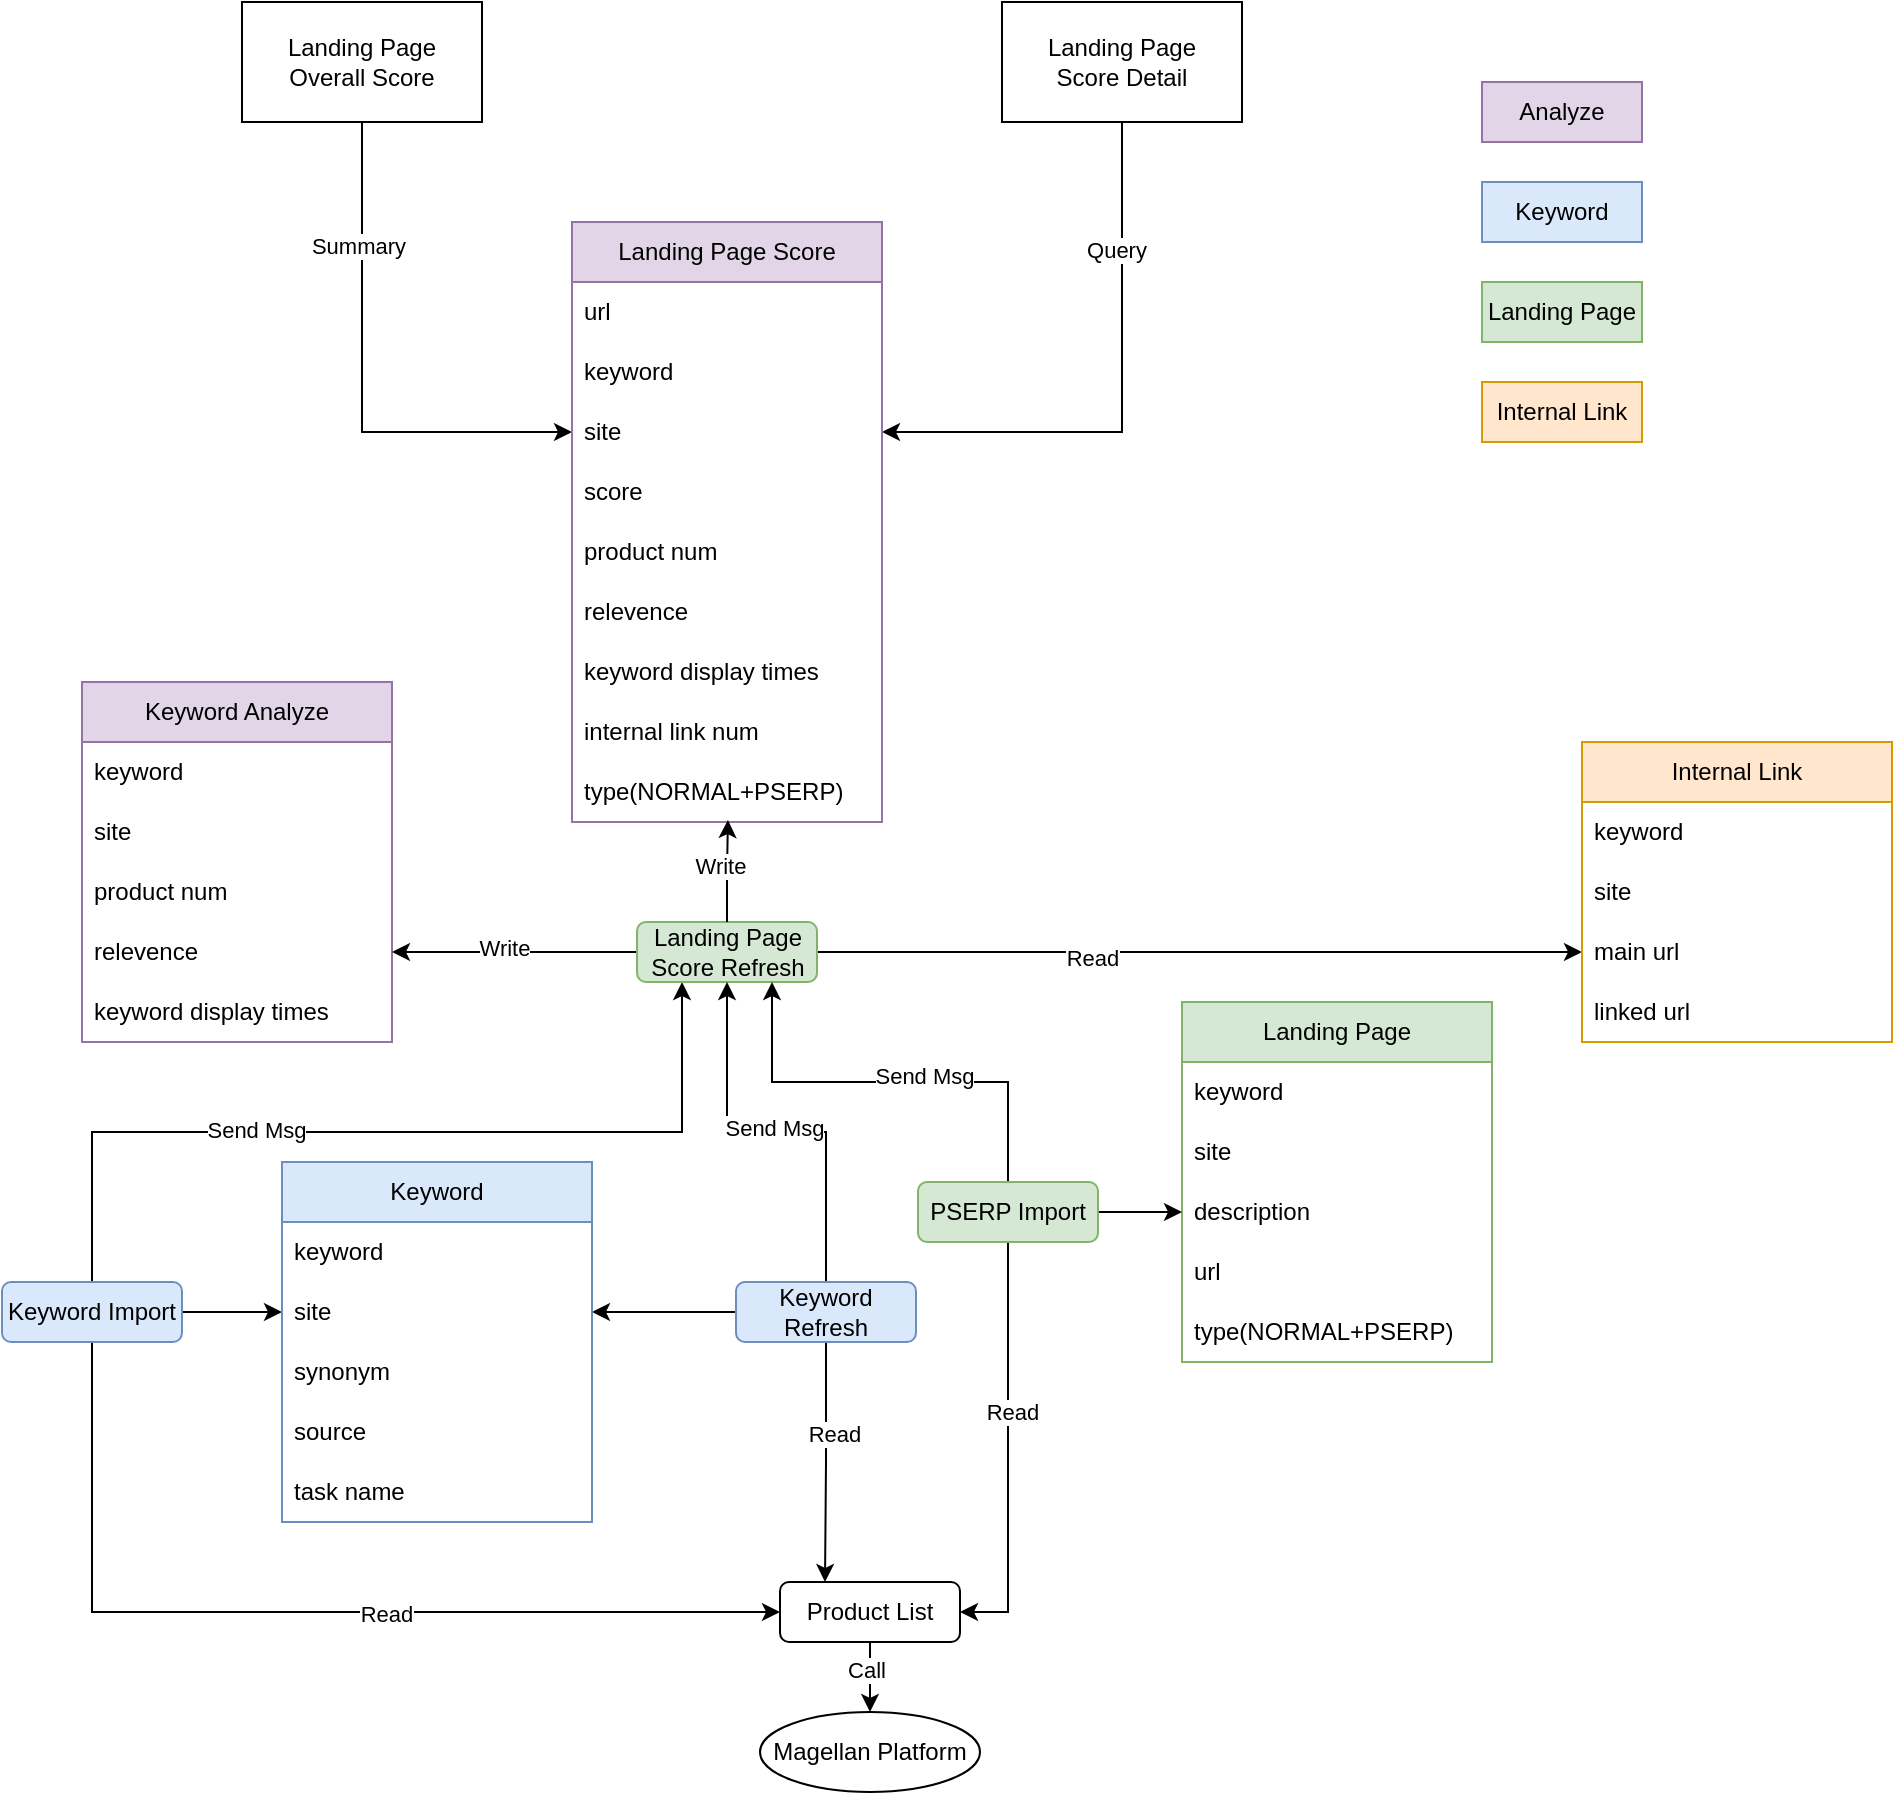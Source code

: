 <mxfile version="24.5.5" type="github">
  <diagram name="第 1 页" id="OEkk2NK1DtaFm7Vaiwa0">
    <mxGraphModel dx="2261" dy="1842" grid="1" gridSize="10" guides="1" tooltips="1" connect="1" arrows="1" fold="1" page="1" pageScale="1" pageWidth="827" pageHeight="1169" math="0" shadow="0">
      <root>
        <mxCell id="0" />
        <mxCell id="1" parent="0" />
        <mxCell id="KU0-YEUha7SOTbGTqwY7-40" style="edgeStyle=orthogonalEdgeStyle;rounded=0;orthogonalLoop=1;jettySize=auto;html=1;exitX=1;exitY=0.5;exitDx=0;exitDy=0;entryX=0;entryY=0.5;entryDx=0;entryDy=0;" edge="1" parent="1" source="_38UN1bSElnnlys52ko4-7" target="rbzPLPuLKjnH79Xls7Ae-63">
          <mxGeometry relative="1" as="geometry" />
        </mxCell>
        <mxCell id="KU0-YEUha7SOTbGTqwY7-43" style="edgeStyle=orthogonalEdgeStyle;rounded=0;orthogonalLoop=1;jettySize=auto;html=1;exitX=0.5;exitY=1;exitDx=0;exitDy=0;entryX=0;entryY=0.5;entryDx=0;entryDy=0;" edge="1" parent="1" source="_38UN1bSElnnlys52ko4-7" target="_38UN1bSElnnlys52ko4-12">
          <mxGeometry relative="1" as="geometry" />
        </mxCell>
        <mxCell id="KU0-YEUha7SOTbGTqwY7-68" value="Read" style="edgeLabel;html=1;align=center;verticalAlign=middle;resizable=0;points=[];" vertex="1" connectable="0" parent="KU0-YEUha7SOTbGTqwY7-43">
          <mxGeometry x="0.175" relative="1" as="geometry">
            <mxPoint y="1" as="offset" />
          </mxGeometry>
        </mxCell>
        <mxCell id="KU0-YEUha7SOTbGTqwY7-48" style="edgeStyle=orthogonalEdgeStyle;rounded=0;orthogonalLoop=1;jettySize=auto;html=1;exitX=0.5;exitY=0;exitDx=0;exitDy=0;entryX=0.25;entryY=1;entryDx=0;entryDy=0;" edge="1" parent="1" source="_38UN1bSElnnlys52ko4-7" target="rbzPLPuLKjnH79Xls7Ae-17">
          <mxGeometry relative="1" as="geometry" />
        </mxCell>
        <mxCell id="KU0-YEUha7SOTbGTqwY7-65" value="Send Msg" style="edgeLabel;html=1;align=center;verticalAlign=middle;resizable=0;points=[];" vertex="1" connectable="0" parent="KU0-YEUha7SOTbGTqwY7-48">
          <mxGeometry x="-0.297" y="1" relative="1" as="geometry">
            <mxPoint as="offset" />
          </mxGeometry>
        </mxCell>
        <mxCell id="_38UN1bSElnnlys52ko4-7" value="Keyword Import" style="rounded=1;whiteSpace=wrap;html=1;fillColor=#dae8fc;strokeColor=#6c8ebf;" parent="1" vertex="1">
          <mxGeometry x="-20" y="330" width="90" height="30" as="geometry" />
        </mxCell>
        <mxCell id="rbzPLPuLKjnH79Xls7Ae-16" style="edgeStyle=orthogonalEdgeStyle;rounded=0;orthogonalLoop=1;jettySize=auto;html=1;exitX=0.5;exitY=1;exitDx=0;exitDy=0;entryX=0.5;entryY=0;entryDx=0;entryDy=0;" parent="1" source="_38UN1bSElnnlys52ko4-12" target="_38UN1bSElnnlys52ko4-13" edge="1">
          <mxGeometry relative="1" as="geometry" />
        </mxCell>
        <mxCell id="rbzPLPuLKjnH79Xls7Ae-108" value="Call" style="edgeLabel;html=1;align=center;verticalAlign=middle;resizable=0;points=[];" parent="rbzPLPuLKjnH79Xls7Ae-16" vertex="1" connectable="0">
          <mxGeometry x="-0.225" y="-2" relative="1" as="geometry">
            <mxPoint as="offset" />
          </mxGeometry>
        </mxCell>
        <mxCell id="_38UN1bSElnnlys52ko4-12" value="Product List" style="rounded=1;whiteSpace=wrap;html=1;" parent="1" vertex="1">
          <mxGeometry x="369" y="480" width="90" height="30" as="geometry" />
        </mxCell>
        <mxCell id="_38UN1bSElnnlys52ko4-13" value="Magellan Platform" style="ellipse;whiteSpace=wrap;html=1;" parent="1" vertex="1">
          <mxGeometry x="359" y="545" width="110" height="40" as="geometry" />
        </mxCell>
        <mxCell id="KU0-YEUha7SOTbGTqwY7-57" style="edgeStyle=orthogonalEdgeStyle;rounded=0;orthogonalLoop=1;jettySize=auto;html=1;exitX=0.5;exitY=1;exitDx=0;exitDy=0;entryX=0;entryY=0.5;entryDx=0;entryDy=0;" edge="1" parent="1" source="rbzPLPuLKjnH79Xls7Ae-2" target="rbzPLPuLKjnH79Xls7Ae-26">
          <mxGeometry relative="1" as="geometry" />
        </mxCell>
        <mxCell id="KU0-YEUha7SOTbGTqwY7-59" value="Summary" style="edgeLabel;html=1;align=center;verticalAlign=middle;resizable=0;points=[];" vertex="1" connectable="0" parent="KU0-YEUha7SOTbGTqwY7-57">
          <mxGeometry x="-0.523" y="-2" relative="1" as="geometry">
            <mxPoint as="offset" />
          </mxGeometry>
        </mxCell>
        <mxCell id="rbzPLPuLKjnH79Xls7Ae-2" value="&lt;div&gt;Landing Page&lt;/div&gt;Overall Score" style="rounded=0;whiteSpace=wrap;html=1;" parent="1" vertex="1">
          <mxGeometry x="100" y="-310" width="120" height="60" as="geometry" />
        </mxCell>
        <mxCell id="KU0-YEUha7SOTbGTqwY7-58" style="edgeStyle=orthogonalEdgeStyle;rounded=0;orthogonalLoop=1;jettySize=auto;html=1;exitX=0.5;exitY=1;exitDx=0;exitDy=0;entryX=1;entryY=0.5;entryDx=0;entryDy=0;" edge="1" parent="1" source="rbzPLPuLKjnH79Xls7Ae-3" target="rbzPLPuLKjnH79Xls7Ae-26">
          <mxGeometry relative="1" as="geometry" />
        </mxCell>
        <mxCell id="KU0-YEUha7SOTbGTqwY7-60" value="Query" style="edgeLabel;html=1;align=center;verticalAlign=middle;resizable=0;points=[];" vertex="1" connectable="0" parent="KU0-YEUha7SOTbGTqwY7-58">
          <mxGeometry x="-0.534" y="-3" relative="1" as="geometry">
            <mxPoint as="offset" />
          </mxGeometry>
        </mxCell>
        <mxCell id="rbzPLPuLKjnH79Xls7Ae-3" value="&lt;div&gt;&lt;div&gt;Landing Page&lt;/div&gt;&lt;/div&gt;Score Detail" style="rounded=0;whiteSpace=wrap;html=1;" parent="1" vertex="1">
          <mxGeometry x="480" y="-310" width="120" height="60" as="geometry" />
        </mxCell>
        <mxCell id="rbzPLPuLKjnH79Xls7Ae-4" value="Landing Page Score" style="swimlane;fontStyle=0;childLayout=stackLayout;horizontal=1;startSize=30;horizontalStack=0;resizeParent=1;resizeParentMax=0;resizeLast=0;collapsible=1;marginBottom=0;whiteSpace=wrap;html=1;fillColor=#e1d5e7;strokeColor=#9673a6;" parent="1" vertex="1">
          <mxGeometry x="265" y="-200" width="155" height="300" as="geometry" />
        </mxCell>
        <mxCell id="rbzPLPuLKjnH79Xls7Ae-5" value="url" style="text;strokeColor=none;fillColor=none;align=left;verticalAlign=middle;spacingLeft=4;spacingRight=4;overflow=hidden;points=[[0,0.5],[1,0.5]];portConstraint=eastwest;rotatable=0;whiteSpace=wrap;html=1;" parent="rbzPLPuLKjnH79Xls7Ae-4" vertex="1">
          <mxGeometry y="30" width="155" height="30" as="geometry" />
        </mxCell>
        <mxCell id="rbzPLPuLKjnH79Xls7Ae-25" value="keyword" style="text;strokeColor=none;fillColor=none;align=left;verticalAlign=middle;spacingLeft=4;spacingRight=4;overflow=hidden;points=[[0,0.5],[1,0.5]];portConstraint=eastwest;rotatable=0;whiteSpace=wrap;html=1;" parent="rbzPLPuLKjnH79Xls7Ae-4" vertex="1">
          <mxGeometry y="60" width="155" height="30" as="geometry" />
        </mxCell>
        <mxCell id="rbzPLPuLKjnH79Xls7Ae-26" value="site" style="text;strokeColor=none;fillColor=none;align=left;verticalAlign=middle;spacingLeft=4;spacingRight=4;overflow=hidden;points=[[0,0.5],[1,0.5]];portConstraint=eastwest;rotatable=0;whiteSpace=wrap;html=1;" parent="rbzPLPuLKjnH79Xls7Ae-4" vertex="1">
          <mxGeometry y="90" width="155" height="30" as="geometry" />
        </mxCell>
        <mxCell id="rbzPLPuLKjnH79Xls7Ae-96" value="score" style="text;strokeColor=none;fillColor=none;align=left;verticalAlign=middle;spacingLeft=4;spacingRight=4;overflow=hidden;points=[[0,0.5],[1,0.5]];portConstraint=eastwest;rotatable=0;whiteSpace=wrap;html=1;" parent="rbzPLPuLKjnH79Xls7Ae-4" vertex="1">
          <mxGeometry y="120" width="155" height="30" as="geometry" />
        </mxCell>
        <mxCell id="rbzPLPuLKjnH79Xls7Ae-6" value="product num" style="text;strokeColor=none;fillColor=none;align=left;verticalAlign=middle;spacingLeft=4;spacingRight=4;overflow=hidden;points=[[0,0.5],[1,0.5]];portConstraint=eastwest;rotatable=0;whiteSpace=wrap;html=1;" parent="rbzPLPuLKjnH79Xls7Ae-4" vertex="1">
          <mxGeometry y="150" width="155" height="30" as="geometry" />
        </mxCell>
        <mxCell id="rbzPLPuLKjnH79Xls7Ae-7" value="relevence" style="text;strokeColor=none;fillColor=none;align=left;verticalAlign=middle;spacingLeft=4;spacingRight=4;overflow=hidden;points=[[0,0.5],[1,0.5]];portConstraint=eastwest;rotatable=0;whiteSpace=wrap;html=1;" parent="rbzPLPuLKjnH79Xls7Ae-4" vertex="1">
          <mxGeometry y="180" width="155" height="30" as="geometry" />
        </mxCell>
        <mxCell id="rbzPLPuLKjnH79Xls7Ae-8" value="keyword display times" style="text;strokeColor=none;fillColor=none;align=left;verticalAlign=middle;spacingLeft=4;spacingRight=4;overflow=hidden;points=[[0,0.5],[1,0.5]];portConstraint=eastwest;rotatable=0;whiteSpace=wrap;html=1;" parent="rbzPLPuLKjnH79Xls7Ae-4" vertex="1">
          <mxGeometry y="210" width="155" height="30" as="geometry" />
        </mxCell>
        <mxCell id="rbzPLPuLKjnH79Xls7Ae-9" value="internal link num" style="text;strokeColor=none;fillColor=none;align=left;verticalAlign=middle;spacingLeft=4;spacingRight=4;overflow=hidden;points=[[0,0.5],[1,0.5]];portConstraint=eastwest;rotatable=0;whiteSpace=wrap;html=1;" parent="rbzPLPuLKjnH79Xls7Ae-4" vertex="1">
          <mxGeometry y="240" width="155" height="30" as="geometry" />
        </mxCell>
        <mxCell id="rbzPLPuLKjnH79Xls7Ae-14" value="type(NORMAL+PSERP)" style="text;strokeColor=none;fillColor=none;align=left;verticalAlign=middle;spacingLeft=4;spacingRight=4;overflow=hidden;points=[[0,0.5],[1,0.5]];portConstraint=eastwest;rotatable=0;whiteSpace=wrap;html=1;" parent="rbzPLPuLKjnH79Xls7Ae-4" vertex="1">
          <mxGeometry y="270" width="155" height="30" as="geometry" />
        </mxCell>
        <mxCell id="rbzPLPuLKjnH79Xls7Ae-18" value="Keyword Analyze" style="swimlane;fontStyle=0;childLayout=stackLayout;horizontal=1;startSize=30;horizontalStack=0;resizeParent=1;resizeParentMax=0;resizeLast=0;collapsible=1;marginBottom=0;whiteSpace=wrap;html=1;fillColor=#e1d5e7;strokeColor=#9673a6;" parent="1" vertex="1">
          <mxGeometry x="20" y="30" width="155" height="180" as="geometry" />
        </mxCell>
        <mxCell id="rbzPLPuLKjnH79Xls7Ae-19" value="keyword" style="text;strokeColor=none;fillColor=none;align=left;verticalAlign=middle;spacingLeft=4;spacingRight=4;overflow=hidden;points=[[0,0.5],[1,0.5]];portConstraint=eastwest;rotatable=0;whiteSpace=wrap;html=1;" parent="rbzPLPuLKjnH79Xls7Ae-18" vertex="1">
          <mxGeometry y="30" width="155" height="30" as="geometry" />
        </mxCell>
        <mxCell id="rbzPLPuLKjnH79Xls7Ae-20" value="site" style="text;strokeColor=none;fillColor=none;align=left;verticalAlign=middle;spacingLeft=4;spacingRight=4;overflow=hidden;points=[[0,0.5],[1,0.5]];portConstraint=eastwest;rotatable=0;whiteSpace=wrap;html=1;" parent="rbzPLPuLKjnH79Xls7Ae-18" vertex="1">
          <mxGeometry y="60" width="155" height="30" as="geometry" />
        </mxCell>
        <mxCell id="rbzPLPuLKjnH79Xls7Ae-27" value="product num" style="text;strokeColor=none;fillColor=none;align=left;verticalAlign=middle;spacingLeft=4;spacingRight=4;overflow=hidden;points=[[0,0.5],[1,0.5]];portConstraint=eastwest;rotatable=0;whiteSpace=wrap;html=1;" parent="rbzPLPuLKjnH79Xls7Ae-18" vertex="1">
          <mxGeometry y="90" width="155" height="30" as="geometry" />
        </mxCell>
        <mxCell id="rbzPLPuLKjnH79Xls7Ae-21" value="relevence" style="text;strokeColor=none;fillColor=none;align=left;verticalAlign=middle;spacingLeft=4;spacingRight=4;overflow=hidden;points=[[0,0.5],[1,0.5]];portConstraint=eastwest;rotatable=0;whiteSpace=wrap;html=1;" parent="rbzPLPuLKjnH79Xls7Ae-18" vertex="1">
          <mxGeometry y="120" width="155" height="30" as="geometry" />
        </mxCell>
        <mxCell id="rbzPLPuLKjnH79Xls7Ae-22" value="keyword display times" style="text;strokeColor=none;fillColor=none;align=left;verticalAlign=middle;spacingLeft=4;spacingRight=4;overflow=hidden;points=[[0,0.5],[1,0.5]];portConstraint=eastwest;rotatable=0;whiteSpace=wrap;html=1;" parent="rbzPLPuLKjnH79Xls7Ae-18" vertex="1">
          <mxGeometry y="150" width="155" height="30" as="geometry" />
        </mxCell>
        <mxCell id="KU0-YEUha7SOTbGTqwY7-50" style="edgeStyle=orthogonalEdgeStyle;rounded=0;orthogonalLoop=1;jettySize=auto;html=1;exitX=0;exitY=0.5;exitDx=0;exitDy=0;" edge="1" parent="1" source="rbzPLPuLKjnH79Xls7Ae-17" target="rbzPLPuLKjnH79Xls7Ae-21">
          <mxGeometry relative="1" as="geometry" />
        </mxCell>
        <mxCell id="KU0-YEUha7SOTbGTqwY7-62" value="Write" style="edgeLabel;html=1;align=center;verticalAlign=middle;resizable=0;points=[];" vertex="1" connectable="0" parent="KU0-YEUha7SOTbGTqwY7-50">
          <mxGeometry x="0.094" y="-4" relative="1" as="geometry">
            <mxPoint y="2" as="offset" />
          </mxGeometry>
        </mxCell>
        <mxCell id="KU0-YEUha7SOTbGTqwY7-52" style="edgeStyle=orthogonalEdgeStyle;rounded=0;orthogonalLoop=1;jettySize=auto;html=1;exitX=1;exitY=0.5;exitDx=0;exitDy=0;" edge="1" parent="1" source="rbzPLPuLKjnH79Xls7Ae-17" target="rbzPLPuLKjnH79Xls7Ae-90">
          <mxGeometry relative="1" as="geometry" />
        </mxCell>
        <mxCell id="KU0-YEUha7SOTbGTqwY7-71" value="Read" style="edgeLabel;html=1;align=center;verticalAlign=middle;resizable=0;points=[];" vertex="1" connectable="0" parent="KU0-YEUha7SOTbGTqwY7-52">
          <mxGeometry x="-0.284" y="-3" relative="1" as="geometry">
            <mxPoint as="offset" />
          </mxGeometry>
        </mxCell>
        <mxCell id="rbzPLPuLKjnH79Xls7Ae-17" value="Landing Page Score Refresh" style="rounded=1;whiteSpace=wrap;html=1;fillColor=#d5e8d4;strokeColor=#82b366;" parent="1" vertex="1">
          <mxGeometry x="297.5" y="150" width="90" height="30" as="geometry" />
        </mxCell>
        <mxCell id="rbzPLPuLKjnH79Xls7Ae-31" value="Landing Page" style="swimlane;fontStyle=0;childLayout=stackLayout;horizontal=1;startSize=30;horizontalStack=0;resizeParent=1;resizeParentMax=0;resizeLast=0;collapsible=1;marginBottom=0;whiteSpace=wrap;html=1;fillColor=#d5e8d4;strokeColor=#82b366;" parent="1" vertex="1">
          <mxGeometry x="570" y="190" width="155" height="180" as="geometry" />
        </mxCell>
        <mxCell id="rbzPLPuLKjnH79Xls7Ae-32" value="keyword" style="text;strokeColor=none;fillColor=none;align=left;verticalAlign=middle;spacingLeft=4;spacingRight=4;overflow=hidden;points=[[0,0.5],[1,0.5]];portConstraint=eastwest;rotatable=0;whiteSpace=wrap;html=1;" parent="rbzPLPuLKjnH79Xls7Ae-31" vertex="1">
          <mxGeometry y="30" width="155" height="30" as="geometry" />
        </mxCell>
        <mxCell id="rbzPLPuLKjnH79Xls7Ae-33" value="site" style="text;strokeColor=none;fillColor=none;align=left;verticalAlign=middle;spacingLeft=4;spacingRight=4;overflow=hidden;points=[[0,0.5],[1,0.5]];portConstraint=eastwest;rotatable=0;whiteSpace=wrap;html=1;" parent="rbzPLPuLKjnH79Xls7Ae-31" vertex="1">
          <mxGeometry y="60" width="155" height="30" as="geometry" />
        </mxCell>
        <mxCell id="rbzPLPuLKjnH79Xls7Ae-77" value="description" style="text;strokeColor=none;fillColor=none;align=left;verticalAlign=middle;spacingLeft=4;spacingRight=4;overflow=hidden;points=[[0,0.5],[1,0.5]];portConstraint=eastwest;rotatable=0;whiteSpace=wrap;html=1;" parent="rbzPLPuLKjnH79Xls7Ae-31" vertex="1">
          <mxGeometry y="90" width="155" height="30" as="geometry" />
        </mxCell>
        <mxCell id="rbzPLPuLKjnH79Xls7Ae-34" value="url" style="text;strokeColor=none;fillColor=none;align=left;verticalAlign=middle;spacingLeft=4;spacingRight=4;overflow=hidden;points=[[0,0.5],[1,0.5]];portConstraint=eastwest;rotatable=0;whiteSpace=wrap;html=1;" parent="rbzPLPuLKjnH79Xls7Ae-31" vertex="1">
          <mxGeometry y="120" width="155" height="30" as="geometry" />
        </mxCell>
        <mxCell id="rbzPLPuLKjnH79Xls7Ae-35" value="type(NORMAL+PSERP)" style="text;strokeColor=none;fillColor=none;align=left;verticalAlign=middle;spacingLeft=4;spacingRight=4;overflow=hidden;points=[[0,0.5],[1,0.5]];portConstraint=eastwest;rotatable=0;whiteSpace=wrap;html=1;" parent="rbzPLPuLKjnH79Xls7Ae-31" vertex="1">
          <mxGeometry y="150" width="155" height="30" as="geometry" />
        </mxCell>
        <mxCell id="KU0-YEUha7SOTbGTqwY7-41" style="edgeStyle=orthogonalEdgeStyle;rounded=0;orthogonalLoop=1;jettySize=auto;html=1;exitX=0;exitY=0.5;exitDx=0;exitDy=0;entryX=1;entryY=0.5;entryDx=0;entryDy=0;" edge="1" parent="1" source="rbzPLPuLKjnH79Xls7Ae-44" target="rbzPLPuLKjnH79Xls7Ae-63">
          <mxGeometry relative="1" as="geometry" />
        </mxCell>
        <mxCell id="KU0-YEUha7SOTbGTqwY7-42" style="edgeStyle=orthogonalEdgeStyle;rounded=0;orthogonalLoop=1;jettySize=auto;html=1;exitX=0.5;exitY=1;exitDx=0;exitDy=0;entryX=0.25;entryY=0;entryDx=0;entryDy=0;" edge="1" parent="1" source="rbzPLPuLKjnH79Xls7Ae-44" target="_38UN1bSElnnlys52ko4-12">
          <mxGeometry relative="1" as="geometry" />
        </mxCell>
        <mxCell id="KU0-YEUha7SOTbGTqwY7-69" value="Read" style="edgeLabel;html=1;align=center;verticalAlign=middle;resizable=0;points=[];" vertex="1" connectable="0" parent="KU0-YEUha7SOTbGTqwY7-42">
          <mxGeometry x="-0.245" y="4" relative="1" as="geometry">
            <mxPoint as="offset" />
          </mxGeometry>
        </mxCell>
        <mxCell id="KU0-YEUha7SOTbGTqwY7-47" style="edgeStyle=orthogonalEdgeStyle;rounded=0;orthogonalLoop=1;jettySize=auto;html=1;exitX=0.5;exitY=0;exitDx=0;exitDy=0;entryX=0.5;entryY=1;entryDx=0;entryDy=0;" edge="1" parent="1" source="rbzPLPuLKjnH79Xls7Ae-44" target="rbzPLPuLKjnH79Xls7Ae-17">
          <mxGeometry relative="1" as="geometry" />
        </mxCell>
        <mxCell id="KU0-YEUha7SOTbGTqwY7-66" value="Send Msg" style="edgeLabel;html=1;align=center;verticalAlign=middle;resizable=0;points=[];" vertex="1" connectable="0" parent="KU0-YEUha7SOTbGTqwY7-47">
          <mxGeometry x="0.028" y="-2" relative="1" as="geometry">
            <mxPoint x="1" as="offset" />
          </mxGeometry>
        </mxCell>
        <mxCell id="rbzPLPuLKjnH79Xls7Ae-44" value="Keyword Refresh" style="rounded=1;whiteSpace=wrap;html=1;fillColor=#dae8fc;strokeColor=#6c8ebf;" parent="1" vertex="1">
          <mxGeometry x="347" y="330" width="90" height="30" as="geometry" />
        </mxCell>
        <mxCell id="rbzPLPuLKjnH79Xls7Ae-61" value="Keyword" style="swimlane;fontStyle=0;childLayout=stackLayout;horizontal=1;startSize=30;horizontalStack=0;resizeParent=1;resizeParentMax=0;resizeLast=0;collapsible=1;marginBottom=0;whiteSpace=wrap;html=1;fillColor=#dae8fc;strokeColor=#6c8ebf;" parent="1" vertex="1">
          <mxGeometry x="120" y="270" width="155" height="180" as="geometry" />
        </mxCell>
        <mxCell id="rbzPLPuLKjnH79Xls7Ae-62" value="keyword" style="text;strokeColor=none;fillColor=none;align=left;verticalAlign=middle;spacingLeft=4;spacingRight=4;overflow=hidden;points=[[0,0.5],[1,0.5]];portConstraint=eastwest;rotatable=0;whiteSpace=wrap;html=1;" parent="rbzPLPuLKjnH79Xls7Ae-61" vertex="1">
          <mxGeometry y="30" width="155" height="30" as="geometry" />
        </mxCell>
        <mxCell id="rbzPLPuLKjnH79Xls7Ae-63" value="site" style="text;strokeColor=none;fillColor=none;align=left;verticalAlign=middle;spacingLeft=4;spacingRight=4;overflow=hidden;points=[[0,0.5],[1,0.5]];portConstraint=eastwest;rotatable=0;whiteSpace=wrap;html=1;" parent="rbzPLPuLKjnH79Xls7Ae-61" vertex="1">
          <mxGeometry y="60" width="155" height="30" as="geometry" />
        </mxCell>
        <mxCell id="rbzPLPuLKjnH79Xls7Ae-64" value="synonym" style="text;strokeColor=none;fillColor=none;align=left;verticalAlign=middle;spacingLeft=4;spacingRight=4;overflow=hidden;points=[[0,0.5],[1,0.5]];portConstraint=eastwest;rotatable=0;whiteSpace=wrap;html=1;" parent="rbzPLPuLKjnH79Xls7Ae-61" vertex="1">
          <mxGeometry y="90" width="155" height="30" as="geometry" />
        </mxCell>
        <mxCell id="rbzPLPuLKjnH79Xls7Ae-65" value="source" style="text;strokeColor=none;fillColor=none;align=left;verticalAlign=middle;spacingLeft=4;spacingRight=4;overflow=hidden;points=[[0,0.5],[1,0.5]];portConstraint=eastwest;rotatable=0;whiteSpace=wrap;html=1;" parent="rbzPLPuLKjnH79Xls7Ae-61" vertex="1">
          <mxGeometry y="120" width="155" height="30" as="geometry" />
        </mxCell>
        <mxCell id="rbzPLPuLKjnH79Xls7Ae-66" value="task name" style="text;strokeColor=none;fillColor=none;align=left;verticalAlign=middle;spacingLeft=4;spacingRight=4;overflow=hidden;points=[[0,0.5],[1,0.5]];portConstraint=eastwest;rotatable=0;whiteSpace=wrap;html=1;" parent="rbzPLPuLKjnH79Xls7Ae-61" vertex="1">
          <mxGeometry y="150" width="155" height="30" as="geometry" />
        </mxCell>
        <mxCell id="rbzPLPuLKjnH79Xls7Ae-87" value="Internal Link" style="swimlane;fontStyle=0;childLayout=stackLayout;horizontal=1;startSize=30;horizontalStack=0;resizeParent=1;resizeParentMax=0;resizeLast=0;collapsible=1;marginBottom=0;whiteSpace=wrap;html=1;fillColor=#ffe6cc;strokeColor=#d79b00;" parent="1" vertex="1">
          <mxGeometry x="770" y="60" width="155" height="150" as="geometry" />
        </mxCell>
        <mxCell id="rbzPLPuLKjnH79Xls7Ae-88" value="keyword" style="text;strokeColor=none;fillColor=none;align=left;verticalAlign=middle;spacingLeft=4;spacingRight=4;overflow=hidden;points=[[0,0.5],[1,0.5]];portConstraint=eastwest;rotatable=0;whiteSpace=wrap;html=1;" parent="rbzPLPuLKjnH79Xls7Ae-87" vertex="1">
          <mxGeometry y="30" width="155" height="30" as="geometry" />
        </mxCell>
        <mxCell id="rbzPLPuLKjnH79Xls7Ae-89" value="site" style="text;strokeColor=none;fillColor=none;align=left;verticalAlign=middle;spacingLeft=4;spacingRight=4;overflow=hidden;points=[[0,0.5],[1,0.5]];portConstraint=eastwest;rotatable=0;whiteSpace=wrap;html=1;" parent="rbzPLPuLKjnH79Xls7Ae-87" vertex="1">
          <mxGeometry y="60" width="155" height="30" as="geometry" />
        </mxCell>
        <mxCell id="rbzPLPuLKjnH79Xls7Ae-90" value="main url" style="text;strokeColor=none;fillColor=none;align=left;verticalAlign=middle;spacingLeft=4;spacingRight=4;overflow=hidden;points=[[0,0.5],[1,0.5]];portConstraint=eastwest;rotatable=0;whiteSpace=wrap;html=1;" parent="rbzPLPuLKjnH79Xls7Ae-87" vertex="1">
          <mxGeometry y="90" width="155" height="30" as="geometry" />
        </mxCell>
        <mxCell id="rbzPLPuLKjnH79Xls7Ae-91" value="linked url" style="text;strokeColor=none;fillColor=none;align=left;verticalAlign=middle;spacingLeft=4;spacingRight=4;overflow=hidden;points=[[0,0.5],[1,0.5]];portConstraint=eastwest;rotatable=0;whiteSpace=wrap;html=1;" parent="rbzPLPuLKjnH79Xls7Ae-87" vertex="1">
          <mxGeometry y="120" width="155" height="30" as="geometry" />
        </mxCell>
        <mxCell id="KU0-YEUha7SOTbGTqwY7-45" style="edgeStyle=orthogonalEdgeStyle;rounded=0;orthogonalLoop=1;jettySize=auto;html=1;exitX=1;exitY=0.5;exitDx=0;exitDy=0;" edge="1" parent="1" source="rbzPLPuLKjnH79Xls7Ae-97" target="rbzPLPuLKjnH79Xls7Ae-77">
          <mxGeometry relative="1" as="geometry" />
        </mxCell>
        <mxCell id="KU0-YEUha7SOTbGTqwY7-46" style="edgeStyle=orthogonalEdgeStyle;rounded=0;orthogonalLoop=1;jettySize=auto;html=1;exitX=0.5;exitY=0;exitDx=0;exitDy=0;entryX=0.75;entryY=1;entryDx=0;entryDy=0;" edge="1" parent="1" source="rbzPLPuLKjnH79Xls7Ae-97" target="rbzPLPuLKjnH79Xls7Ae-17">
          <mxGeometry relative="1" as="geometry" />
        </mxCell>
        <mxCell id="KU0-YEUha7SOTbGTqwY7-67" value="Send Msg" style="edgeLabel;html=1;align=center;verticalAlign=middle;resizable=0;points=[];" vertex="1" connectable="0" parent="KU0-YEUha7SOTbGTqwY7-46">
          <mxGeometry x="-0.142" y="-3" relative="1" as="geometry">
            <mxPoint x="1" as="offset" />
          </mxGeometry>
        </mxCell>
        <mxCell id="KU0-YEUha7SOTbGTqwY7-63" style="edgeStyle=orthogonalEdgeStyle;rounded=0;orthogonalLoop=1;jettySize=auto;html=1;exitX=0.5;exitY=1;exitDx=0;exitDy=0;entryX=1;entryY=0.5;entryDx=0;entryDy=0;" edge="1" parent="1" source="rbzPLPuLKjnH79Xls7Ae-97" target="_38UN1bSElnnlys52ko4-12">
          <mxGeometry relative="1" as="geometry" />
        </mxCell>
        <mxCell id="KU0-YEUha7SOTbGTqwY7-70" value="Read" style="edgeLabel;html=1;align=center;verticalAlign=middle;resizable=0;points=[];" vertex="1" connectable="0" parent="KU0-YEUha7SOTbGTqwY7-63">
          <mxGeometry x="-0.201" y="2" relative="1" as="geometry">
            <mxPoint y="1" as="offset" />
          </mxGeometry>
        </mxCell>
        <mxCell id="rbzPLPuLKjnH79Xls7Ae-97" value="PSERP Import" style="rounded=1;whiteSpace=wrap;html=1;fillColor=#d5e8d4;strokeColor=#82b366;" parent="1" vertex="1">
          <mxGeometry x="438" y="280" width="90" height="30" as="geometry" />
        </mxCell>
        <mxCell id="KU0-YEUha7SOTbGTqwY7-49" style="edgeStyle=orthogonalEdgeStyle;rounded=0;orthogonalLoop=1;jettySize=auto;html=1;exitX=0.5;exitY=0;exitDx=0;exitDy=0;entryX=0.503;entryY=0.967;entryDx=0;entryDy=0;entryPerimeter=0;" edge="1" parent="1" source="rbzPLPuLKjnH79Xls7Ae-17" target="rbzPLPuLKjnH79Xls7Ae-14">
          <mxGeometry relative="1" as="geometry" />
        </mxCell>
        <mxCell id="KU0-YEUha7SOTbGTqwY7-61" value="Write" style="edgeLabel;html=1;align=center;verticalAlign=middle;resizable=0;points=[];" vertex="1" connectable="0" parent="KU0-YEUha7SOTbGTqwY7-49">
          <mxGeometry x="0.107" y="3" relative="1" as="geometry">
            <mxPoint x="-1" as="offset" />
          </mxGeometry>
        </mxCell>
        <mxCell id="KU0-YEUha7SOTbGTqwY7-53" value="Analyze" style="rounded=0;whiteSpace=wrap;html=1;fillColor=#e1d5e7;strokeColor=#9673a6;" vertex="1" parent="1">
          <mxGeometry x="720" y="-270" width="80" height="30" as="geometry" />
        </mxCell>
        <mxCell id="KU0-YEUha7SOTbGTqwY7-54" value="Keyword" style="rounded=0;whiteSpace=wrap;html=1;fillColor=#dae8fc;strokeColor=#6c8ebf;" vertex="1" parent="1">
          <mxGeometry x="720" y="-220" width="80" height="30" as="geometry" />
        </mxCell>
        <mxCell id="KU0-YEUha7SOTbGTqwY7-55" value="Landing Page" style="rounded=0;whiteSpace=wrap;html=1;fillColor=#d5e8d4;strokeColor=#82b366;" vertex="1" parent="1">
          <mxGeometry x="720" y="-170" width="80" height="30" as="geometry" />
        </mxCell>
        <mxCell id="KU0-YEUha7SOTbGTqwY7-56" value="Internal Link" style="rounded=0;whiteSpace=wrap;html=1;fillColor=#ffe6cc;strokeColor=#d79b00;" vertex="1" parent="1">
          <mxGeometry x="720" y="-120" width="80" height="30" as="geometry" />
        </mxCell>
      </root>
    </mxGraphModel>
  </diagram>
</mxfile>
